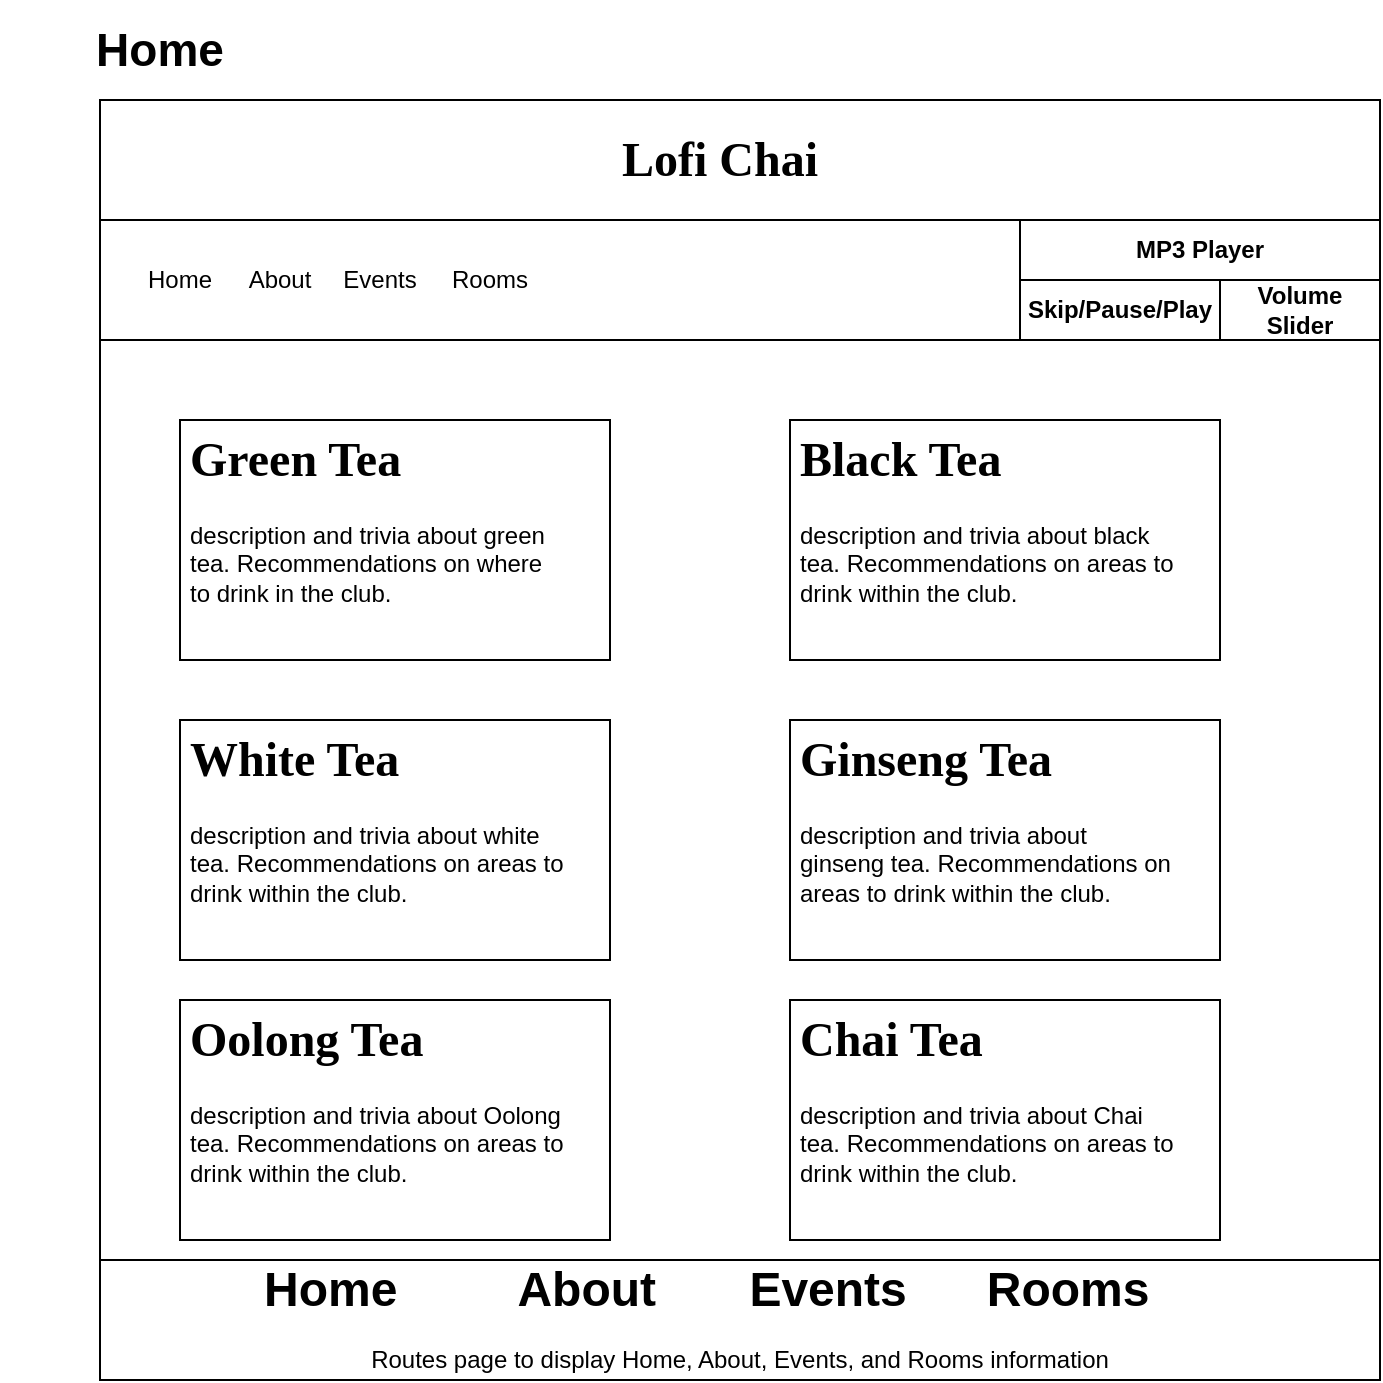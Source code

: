<mxfile version="13.7.1" type="github">
  <diagram id="DWfJ01J_XPEENA6T38mr" name="Page-1">
    <mxGraphModel dx="1038" dy="531" grid="1" gridSize="10" guides="1" tooltips="1" connect="1" arrows="1" fold="1" page="1" pageScale="1" pageWidth="850" pageHeight="1100" math="0" shadow="0">
      <root>
        <mxCell id="0" />
        <mxCell id="1" parent="0" />
        <mxCell id="QUAUciEGf7oJxG4A6nrq-1" value="" style="whiteSpace=wrap;html=1;aspect=fixed;" parent="1" vertex="1">
          <mxGeometry x="105.0" y="70" width="640" height="640" as="geometry" />
        </mxCell>
        <mxCell id="QUAUciEGf7oJxG4A6nrq-2" value="" style="rounded=0;whiteSpace=wrap;html=1;" parent="1" vertex="1">
          <mxGeometry x="105.0" y="70" width="640" height="60" as="geometry" />
        </mxCell>
        <mxCell id="QUAUciEGf7oJxG4A6nrq-3" value="&lt;font style=&quot;font-size: 24px&quot; face=&quot;NiteClub&quot; data-font-src=&quot;https://www.dafont.com/nite-club.font&quot;&gt;&lt;b&gt;Lofi Chai&lt;/b&gt;&lt;/font&gt;" style="text;html=1;strokeColor=none;fillColor=none;align=center;verticalAlign=middle;whiteSpace=wrap;rounded=0;" parent="1" vertex="1">
          <mxGeometry x="360" y="80" width="110" height="40" as="geometry" />
        </mxCell>
        <mxCell id="QUAUciEGf7oJxG4A6nrq-4" value="" style="rounded=0;whiteSpace=wrap;html=1;" parent="1" vertex="1">
          <mxGeometry x="105.0" y="130" width="640" height="60" as="geometry" />
        </mxCell>
        <mxCell id="QUAUciEGf7oJxG4A6nrq-5" value="Home" style="text;html=1;strokeColor=none;fillColor=none;align=center;verticalAlign=middle;whiteSpace=wrap;rounded=0;" parent="1" vertex="1">
          <mxGeometry x="125.0" y="150" width="40" height="20" as="geometry" />
        </mxCell>
        <mxCell id="QUAUciEGf7oJxG4A6nrq-6" value="About" style="text;html=1;strokeColor=none;fillColor=none;align=center;verticalAlign=middle;whiteSpace=wrap;rounded=0;" parent="1" vertex="1">
          <mxGeometry x="175" y="150" width="40" height="20" as="geometry" />
        </mxCell>
        <mxCell id="QUAUciEGf7oJxG4A6nrq-7" value="Events" style="text;html=1;strokeColor=none;fillColor=none;align=center;verticalAlign=middle;whiteSpace=wrap;rounded=0;" parent="1" vertex="1">
          <mxGeometry x="225" y="150" width="40" height="20" as="geometry" />
        </mxCell>
        <mxCell id="QUAUciEGf7oJxG4A6nrq-12" value="" style="rounded=0;whiteSpace=wrap;html=1;" parent="1" vertex="1">
          <mxGeometry x="145" y="230" width="215" height="120" as="geometry" />
        </mxCell>
        <mxCell id="QUAUciEGf7oJxG4A6nrq-13" value="&lt;h1&gt;&lt;font face=&quot;NiteClub&quot; data-font-src=&quot;https://www.dafont.com/nite-club.font&quot;&gt;Green Tea&lt;/font&gt;&lt;/h1&gt;&lt;div&gt;description and trivia about green tea. Recommendations on where to drink in the club.&lt;/div&gt;" style="text;html=1;strokeColor=none;fillColor=none;spacing=5;spacingTop=-20;whiteSpace=wrap;overflow=hidden;rounded=0;" parent="1" vertex="1">
          <mxGeometry x="145" y="230" width="195" height="120" as="geometry" />
        </mxCell>
        <mxCell id="QUAUciEGf7oJxG4A6nrq-16" value="" style="rounded=0;whiteSpace=wrap;html=1;" parent="1" vertex="1">
          <mxGeometry x="105.0" y="650" width="640" height="60" as="geometry" />
        </mxCell>
        <mxCell id="QUAUciEGf7oJxG4A6nrq-17" value="&lt;b&gt;&lt;font style=&quot;font-size: 24px&quot;&gt;&amp;nbsp; &amp;nbsp; &amp;nbsp; &amp;nbsp; &amp;nbsp; &amp;nbsp; Home&amp;nbsp; &amp;nbsp; &amp;nbsp; &amp;nbsp; &amp;nbsp;About&amp;nbsp; &amp;nbsp; &amp;nbsp; &amp;nbsp;Events&amp;nbsp; &amp;nbsp; &amp;nbsp; Rooms&amp;nbsp;&lt;/font&gt;&lt;/b&gt;" style="text;html=1;strokeColor=none;fillColor=none;align=left;verticalAlign=middle;whiteSpace=wrap;rounded=0;" parent="1" vertex="1">
          <mxGeometry x="105.0" y="650" width="640" height="30" as="geometry" />
        </mxCell>
        <mxCell id="QUAUciEGf7oJxG4A6nrq-18" value="Routes page to display Home, About, Events, and Rooms information" style="text;html=1;strokeColor=none;fillColor=none;align=center;verticalAlign=middle;whiteSpace=wrap;rounded=0;" parent="1" vertex="1">
          <mxGeometry x="105.0" y="690" width="640" height="20" as="geometry" />
        </mxCell>
        <mxCell id="QUAUciEGf7oJxG4A6nrq-20" value="" style="rounded=0;whiteSpace=wrap;html=1;" parent="1" vertex="1">
          <mxGeometry x="450" y="230" width="215" height="120" as="geometry" />
        </mxCell>
        <mxCell id="QUAUciEGf7oJxG4A6nrq-21" value="&lt;h1&gt;&lt;font face=&quot;NiteClub&quot; data-font-src=&quot;https://www.dafont.com/nite-club.font&quot;&gt;Black Tea&lt;/font&gt;&lt;/h1&gt;&lt;div&gt;description and trivia about black tea. Recommendations on areas to drink within the club.&lt;/div&gt;" style="text;html=1;strokeColor=none;fillColor=none;spacing=5;spacingTop=-20;whiteSpace=wrap;overflow=hidden;rounded=0;" parent="1" vertex="1">
          <mxGeometry x="450" y="230" width="195" height="120" as="geometry" />
        </mxCell>
        <mxCell id="QUAUciEGf7oJxG4A6nrq-22" value="" style="rounded=0;whiteSpace=wrap;html=1;" parent="1" vertex="1">
          <mxGeometry x="145" y="380" width="215" height="120" as="geometry" />
        </mxCell>
        <mxCell id="QUAUciEGf7oJxG4A6nrq-23" value="&lt;h1&gt;&lt;font face=&quot;NiteClub&quot; data-font-src=&quot;https://www.dafont.com/nite-club.font&quot;&gt;White Tea&lt;/font&gt;&lt;/h1&gt;&lt;div&gt;description and trivia about white tea. Recommendations on areas to drink within the club.&lt;/div&gt;" style="text;html=1;strokeColor=none;fillColor=none;spacing=5;spacingTop=-20;whiteSpace=wrap;overflow=hidden;rounded=0;" parent="1" vertex="1">
          <mxGeometry x="145" y="380" width="195" height="120" as="geometry" />
        </mxCell>
        <mxCell id="QUAUciEGf7oJxG4A6nrq-24" value="" style="rounded=0;whiteSpace=wrap;html=1;" parent="1" vertex="1">
          <mxGeometry x="450" y="380" width="215" height="120" as="geometry" />
        </mxCell>
        <mxCell id="QUAUciEGf7oJxG4A6nrq-25" value="&lt;h1&gt;&lt;font face=&quot;NiteClub&quot; data-font-src=&quot;https://www.dafont.com/nite-club.font&quot;&gt;Ginseng Tea&lt;/font&gt;&lt;/h1&gt;&lt;div&gt;description and trivia about ginseng tea. Recommendations on areas to drink within the club.&lt;/div&gt;" style="text;html=1;strokeColor=none;fillColor=none;spacing=5;spacingTop=-20;whiteSpace=wrap;overflow=hidden;rounded=0;" parent="1" vertex="1">
          <mxGeometry x="450" y="380" width="195" height="120" as="geometry" />
        </mxCell>
        <mxCell id="QUAUciEGf7oJxG4A6nrq-26" value="" style="rounded=0;whiteSpace=wrap;html=1;" parent="1" vertex="1">
          <mxGeometry x="145" y="520" width="215" height="120" as="geometry" />
        </mxCell>
        <mxCell id="QUAUciEGf7oJxG4A6nrq-27" value="&lt;h1&gt;&lt;font face=&quot;NiteClub&quot; data-font-src=&quot;https://www.dafont.com/nite-club.font&quot;&gt;Oolong Tea&lt;/font&gt;&lt;/h1&gt;&lt;div&gt;description and trivia about Oolong tea. Recommendations on areas to drink within the club.&lt;/div&gt;" style="text;html=1;strokeColor=none;fillColor=none;spacing=5;spacingTop=-20;whiteSpace=wrap;overflow=hidden;rounded=0;" parent="1" vertex="1">
          <mxGeometry x="145" y="520" width="195" height="120" as="geometry" />
        </mxCell>
        <mxCell id="QUAUciEGf7oJxG4A6nrq-28" value="Rooms" style="text;html=1;strokeColor=none;fillColor=none;align=center;verticalAlign=middle;whiteSpace=wrap;rounded=0;" parent="1" vertex="1">
          <mxGeometry x="280" y="150" width="40" height="20" as="geometry" />
        </mxCell>
        <mxCell id="QUAUciEGf7oJxG4A6nrq-29" value="" style="rounded=0;whiteSpace=wrap;html=1;" parent="1" vertex="1">
          <mxGeometry x="565" y="130" width="180" height="60" as="geometry" />
        </mxCell>
        <mxCell id="QUAUciEGf7oJxG4A6nrq-32" value="&lt;b&gt;MP3 Player&lt;/b&gt;" style="text;html=1;fillColor=none;align=center;verticalAlign=middle;whiteSpace=wrap;rounded=0;strokeColor=#000000;" parent="1" vertex="1">
          <mxGeometry x="565" y="130" width="180" height="30" as="geometry" />
        </mxCell>
        <mxCell id="QUAUciEGf7oJxG4A6nrq-33" value="&lt;b&gt;Skip/Pause/Play&lt;/b&gt;" style="text;html=1;fillColor=none;align=center;verticalAlign=middle;whiteSpace=wrap;rounded=0;strokeColor=#000000;" parent="1" vertex="1">
          <mxGeometry x="565" y="160" width="100" height="30" as="geometry" />
        </mxCell>
        <mxCell id="QUAUciEGf7oJxG4A6nrq-34" value="&lt;b&gt;Volume Slider&lt;/b&gt;" style="text;html=1;fillColor=none;align=center;verticalAlign=middle;whiteSpace=wrap;rounded=0;strokeColor=#000000;" parent="1" vertex="1">
          <mxGeometry x="665" y="160" width="80" height="30" as="geometry" />
        </mxCell>
        <mxCell id="QUAUciEGf7oJxG4A6nrq-36" value="&lt;b&gt;&lt;font style=&quot;font-size: 23px&quot;&gt;Home&lt;/font&gt;&lt;/b&gt;" style="text;html=1;strokeColor=none;fillColor=none;align=center;verticalAlign=middle;whiteSpace=wrap;rounded=0;" parent="1" vertex="1">
          <mxGeometry x="55" y="20" width="160" height="50" as="geometry" />
        </mxCell>
        <mxCell id="QUAUciEGf7oJxG4A6nrq-38" value="" style="rounded=0;whiteSpace=wrap;html=1;" parent="1" vertex="1">
          <mxGeometry x="450" y="520" width="215" height="120" as="geometry" />
        </mxCell>
        <mxCell id="QUAUciEGf7oJxG4A6nrq-39" value="&lt;h1&gt;&lt;font face=&quot;NiteClub&quot; data-font-src=&quot;https://www.dafont.com/nite-club.font&quot;&gt;Chai Tea&lt;/font&gt;&lt;/h1&gt;&lt;div&gt;description and trivia about Chai tea. Recommendations on areas to drink within the club.&lt;/div&gt;" style="text;html=1;strokeColor=none;fillColor=none;spacing=5;spacingTop=-20;whiteSpace=wrap;overflow=hidden;rounded=0;" parent="1" vertex="1">
          <mxGeometry x="450" y="520" width="195" height="120" as="geometry" />
        </mxCell>
      </root>
    </mxGraphModel>
  </diagram>
</mxfile>
